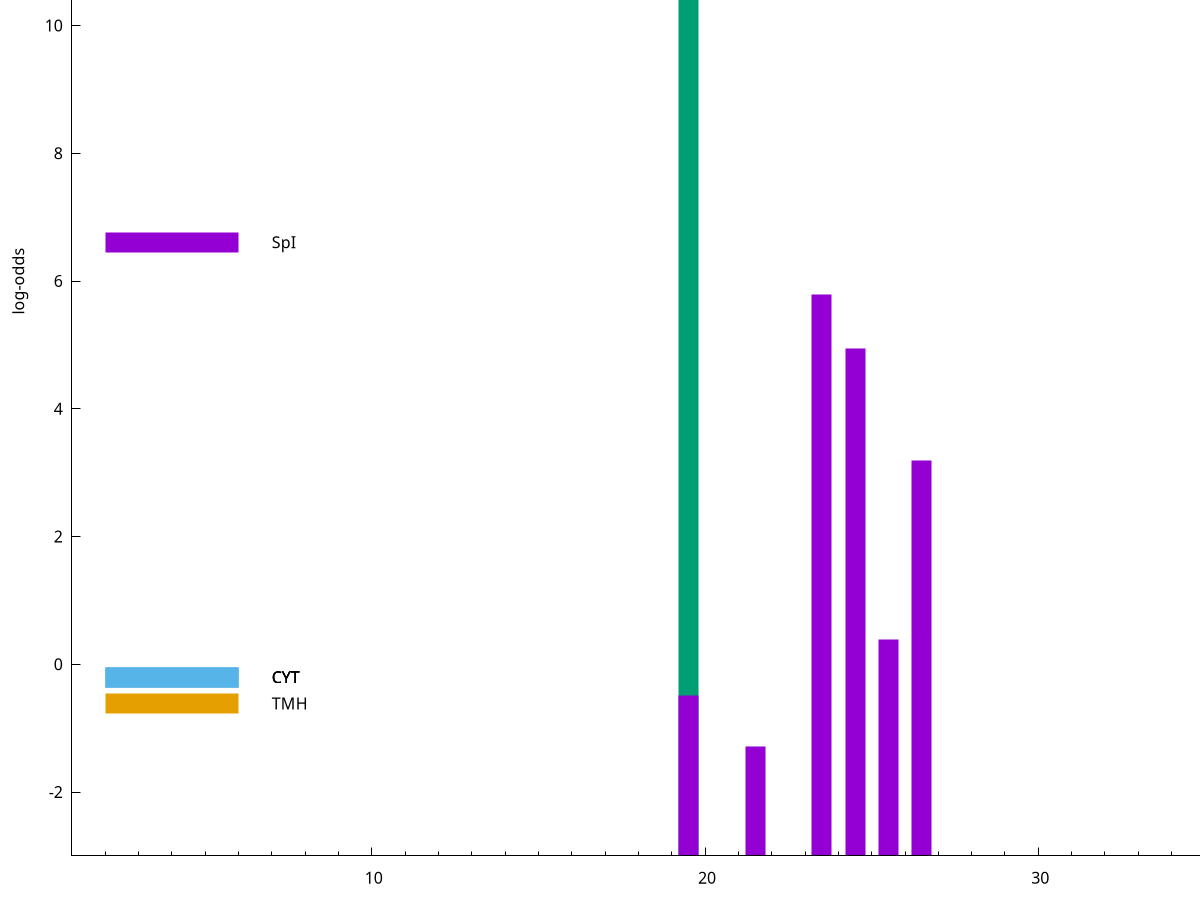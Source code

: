 set title "LipoP predictions for SRR5666568.gff"
set size 2., 1.4
set xrange [1:70] 
set mxtics 10
set yrange [-3:15]
set y2range [0:18]
set ylabel "log-odds"
set term postscript eps color solid "Helvetica" 30
set output "SRR5666568.gff448.eps"
set arrow from 2,11.9235 to 6,11.9235 nohead lt 2 lw 20
set label "SpII" at 7,11.9235
set arrow from 2,6.60991 to 6,6.60991 nohead lt 1 lw 20
set label "SpI" at 7,6.60991
set arrow from 2,-0.200913 to 6,-0.200913 nohead lt 3 lw 20
set label "CYT" at 7,-0.200913
set arrow from 2,-0.200913 to 6,-0.200913 nohead lt 3 lw 20
set label "CYT" at 7,-0.200913
set arrow from 2,-0.200913 to 6,-0.200913 nohead lt 3 lw 20
set label "CYT" at 7,-0.200913
set arrow from 2,-0.612981 to 6,-0.612981 nohead lt 4 lw 20
set label "TMH" at 7,-0.612981
set arrow from 2,11.9235 to 6,11.9235 nohead lt 2 lw 20
set label "SpII" at 7,11.9235
# NOTE: The scores below are the log-odds scores with the threshold
# NOTE: subtracted (a hack to make gnuplot make the histogram all
# NOTE: look nice).
plot "-" axes x1y2 title "" with impulses lt 2 lw 20, "-" axes x1y2 title "" with impulses lt 1 lw 20
19.500000 14.923500
e
23.500000 8.783680
24.500000 7.946460
26.500000 6.184800
25.500000 3.383936
19.500000 2.516115
21.500000 1.706970
e
exit
